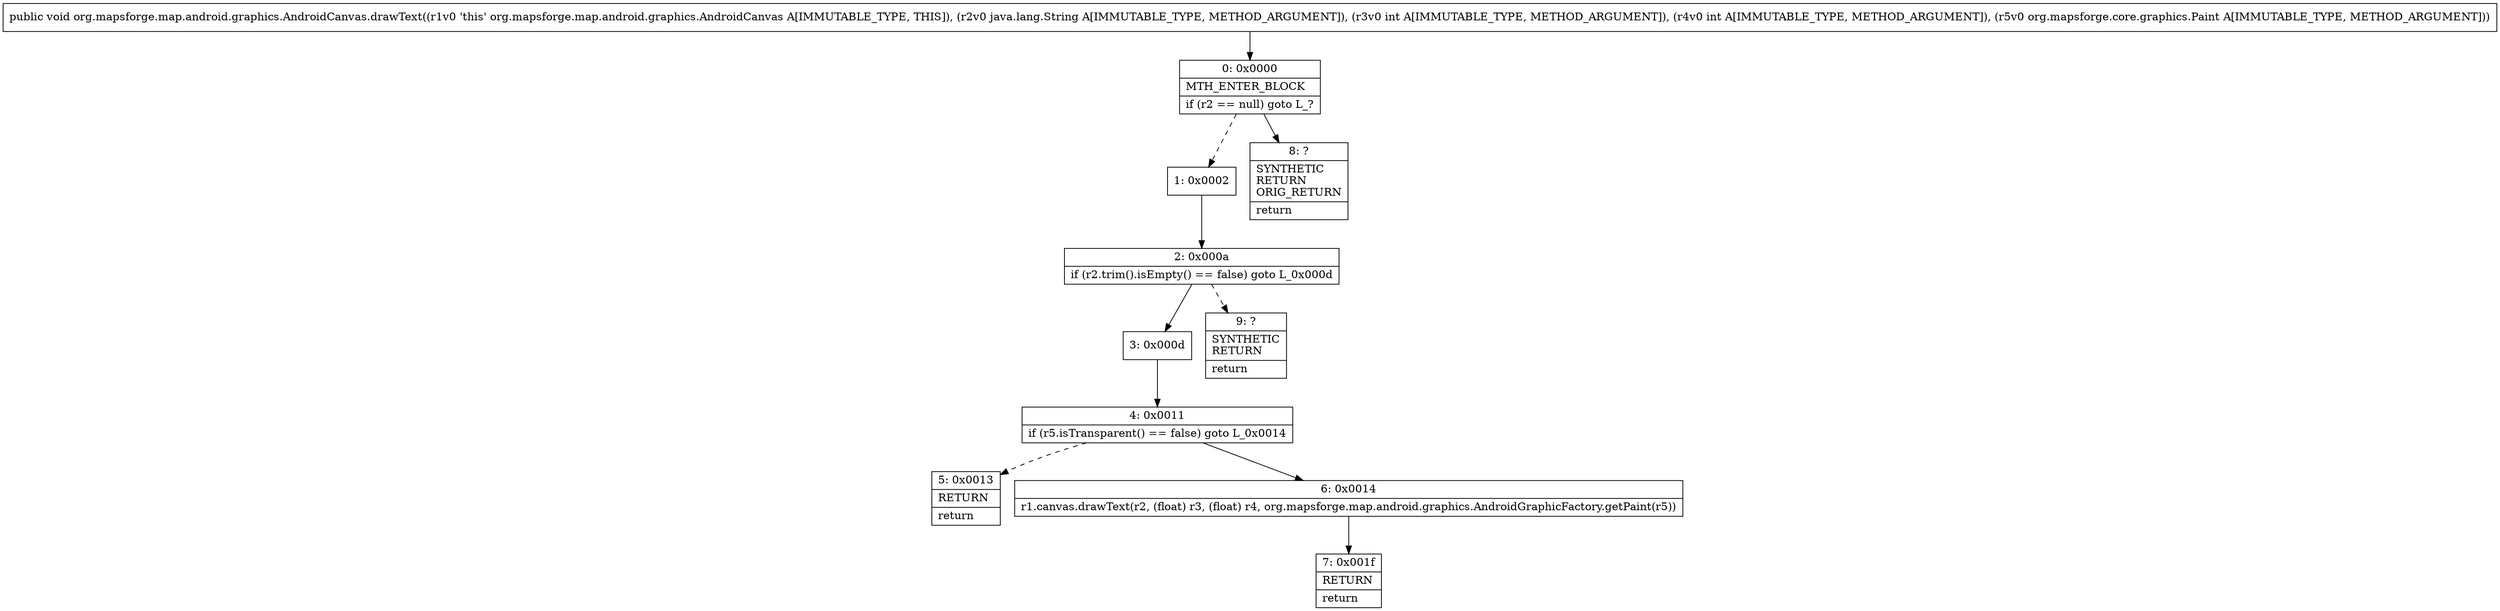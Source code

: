 digraph "CFG fororg.mapsforge.map.android.graphics.AndroidCanvas.drawText(Ljava\/lang\/String;IILorg\/mapsforge\/core\/graphics\/Paint;)V" {
Node_0 [shape=record,label="{0\:\ 0x0000|MTH_ENTER_BLOCK\l|if (r2 == null) goto L_?\l}"];
Node_1 [shape=record,label="{1\:\ 0x0002}"];
Node_2 [shape=record,label="{2\:\ 0x000a|if (r2.trim().isEmpty() == false) goto L_0x000d\l}"];
Node_3 [shape=record,label="{3\:\ 0x000d}"];
Node_4 [shape=record,label="{4\:\ 0x0011|if (r5.isTransparent() == false) goto L_0x0014\l}"];
Node_5 [shape=record,label="{5\:\ 0x0013|RETURN\l|return\l}"];
Node_6 [shape=record,label="{6\:\ 0x0014|r1.canvas.drawText(r2, (float) r3, (float) r4, org.mapsforge.map.android.graphics.AndroidGraphicFactory.getPaint(r5))\l}"];
Node_7 [shape=record,label="{7\:\ 0x001f|RETURN\l|return\l}"];
Node_8 [shape=record,label="{8\:\ ?|SYNTHETIC\lRETURN\lORIG_RETURN\l|return\l}"];
Node_9 [shape=record,label="{9\:\ ?|SYNTHETIC\lRETURN\l|return\l}"];
MethodNode[shape=record,label="{public void org.mapsforge.map.android.graphics.AndroidCanvas.drawText((r1v0 'this' org.mapsforge.map.android.graphics.AndroidCanvas A[IMMUTABLE_TYPE, THIS]), (r2v0 java.lang.String A[IMMUTABLE_TYPE, METHOD_ARGUMENT]), (r3v0 int A[IMMUTABLE_TYPE, METHOD_ARGUMENT]), (r4v0 int A[IMMUTABLE_TYPE, METHOD_ARGUMENT]), (r5v0 org.mapsforge.core.graphics.Paint A[IMMUTABLE_TYPE, METHOD_ARGUMENT])) }"];
MethodNode -> Node_0;
Node_0 -> Node_1[style=dashed];
Node_0 -> Node_8;
Node_1 -> Node_2;
Node_2 -> Node_3;
Node_2 -> Node_9[style=dashed];
Node_3 -> Node_4;
Node_4 -> Node_5[style=dashed];
Node_4 -> Node_6;
Node_6 -> Node_7;
}

